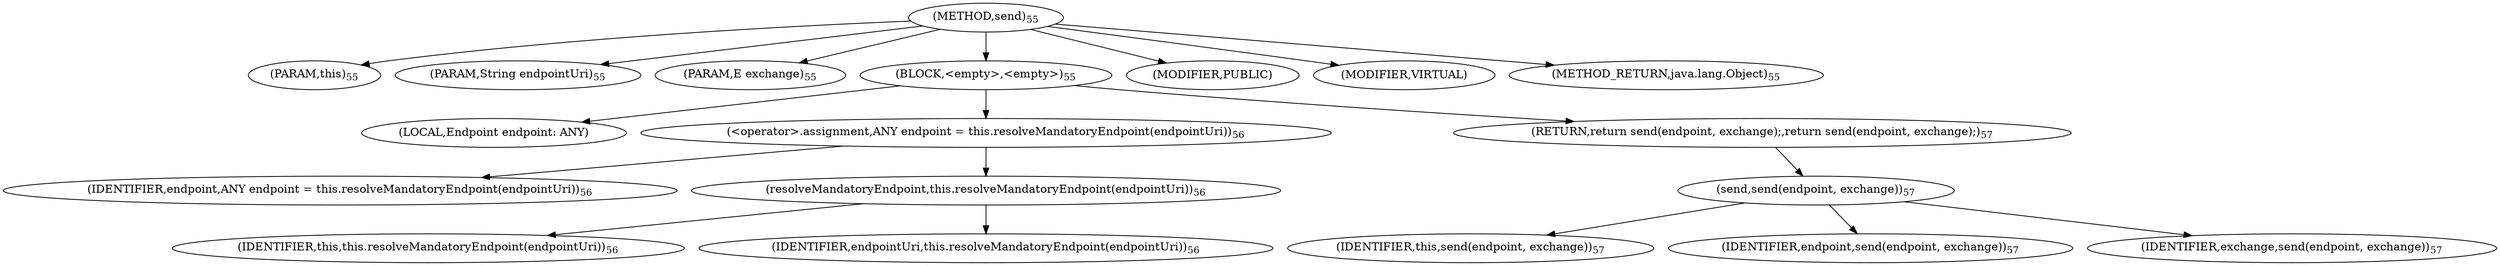 digraph "send" {  
"186" [label = <(METHOD,send)<SUB>55</SUB>> ]
"9" [label = <(PARAM,this)<SUB>55</SUB>> ]
"187" [label = <(PARAM,String endpointUri)<SUB>55</SUB>> ]
"188" [label = <(PARAM,E exchange)<SUB>55</SUB>> ]
"189" [label = <(BLOCK,&lt;empty&gt;,&lt;empty&gt;)<SUB>55</SUB>> ]
"190" [label = <(LOCAL,Endpoint endpoint: ANY)> ]
"191" [label = <(&lt;operator&gt;.assignment,ANY endpoint = this.resolveMandatoryEndpoint(endpointUri))<SUB>56</SUB>> ]
"192" [label = <(IDENTIFIER,endpoint,ANY endpoint = this.resolveMandatoryEndpoint(endpointUri))<SUB>56</SUB>> ]
"193" [label = <(resolveMandatoryEndpoint,this.resolveMandatoryEndpoint(endpointUri))<SUB>56</SUB>> ]
"8" [label = <(IDENTIFIER,this,this.resolveMandatoryEndpoint(endpointUri))<SUB>56</SUB>> ]
"194" [label = <(IDENTIFIER,endpointUri,this.resolveMandatoryEndpoint(endpointUri))<SUB>56</SUB>> ]
"195" [label = <(RETURN,return send(endpoint, exchange);,return send(endpoint, exchange);)<SUB>57</SUB>> ]
"196" [label = <(send,send(endpoint, exchange))<SUB>57</SUB>> ]
"10" [label = <(IDENTIFIER,this,send(endpoint, exchange))<SUB>57</SUB>> ]
"197" [label = <(IDENTIFIER,endpoint,send(endpoint, exchange))<SUB>57</SUB>> ]
"198" [label = <(IDENTIFIER,exchange,send(endpoint, exchange))<SUB>57</SUB>> ]
"199" [label = <(MODIFIER,PUBLIC)> ]
"200" [label = <(MODIFIER,VIRTUAL)> ]
"201" [label = <(METHOD_RETURN,java.lang.Object)<SUB>55</SUB>> ]
  "186" -> "9" 
  "186" -> "187" 
  "186" -> "188" 
  "186" -> "189" 
  "186" -> "199" 
  "186" -> "200" 
  "186" -> "201" 
  "189" -> "190" 
  "189" -> "191" 
  "189" -> "195" 
  "191" -> "192" 
  "191" -> "193" 
  "193" -> "8" 
  "193" -> "194" 
  "195" -> "196" 
  "196" -> "10" 
  "196" -> "197" 
  "196" -> "198" 
}
